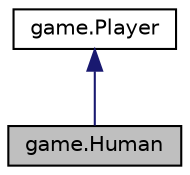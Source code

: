 digraph "game.Human"
{
  edge [fontname="Helvetica",fontsize="10",labelfontname="Helvetica",labelfontsize="10"];
  node [fontname="Helvetica",fontsize="10",shape=record];
  Node1 [label="game.Human",height=0.2,width=0.4,color="black", fillcolor="grey75", style="filled", fontcolor="black"];
  Node2 -> Node1 [dir="back",color="midnightblue",fontsize="10",style="solid",fontname="Helvetica"];
  Node2 [label="game.Player",height=0.2,width=0.4,color="black", fillcolor="white", style="filled",URL="$classgame_1_1_player.html",tooltip="A class for a generic player. "];
}

